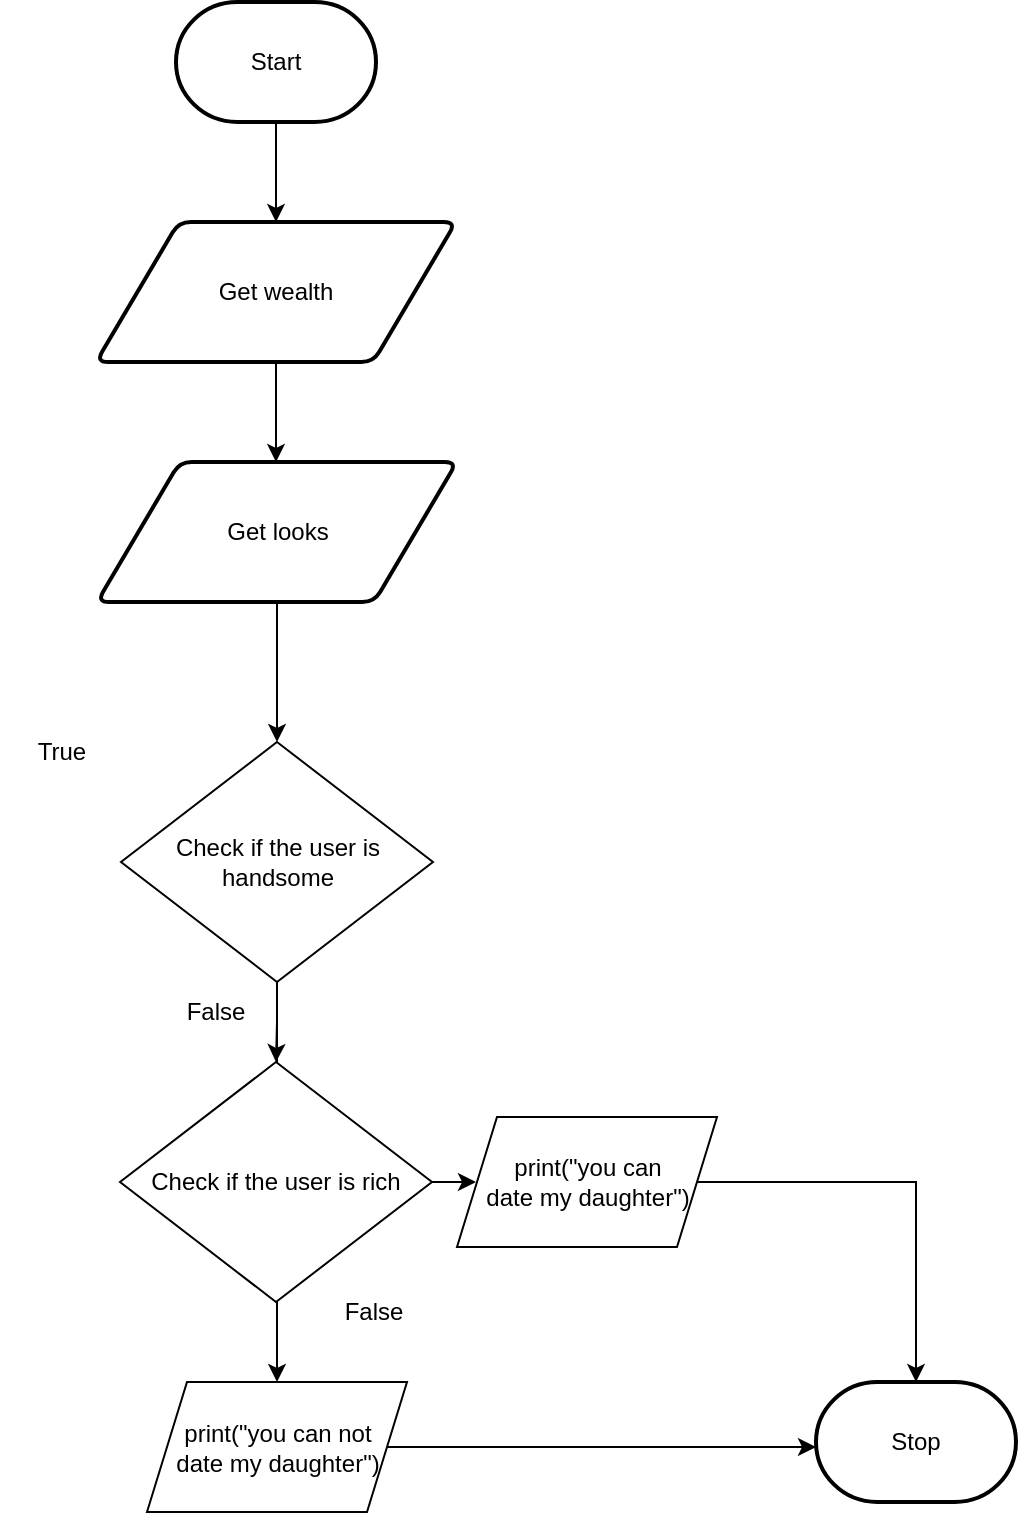 <mxfile>
    <diagram id="pBK1guH4bu_zmOCUXD5L" name="Top Down">
        <mxGraphModel dx="594" dy="561" grid="1" gridSize="10" guides="1" tooltips="1" connect="1" arrows="1" fold="1" page="1" pageScale="1" pageWidth="827" pageHeight="1169" math="0" shadow="0">
            <root>
                <mxCell id="0"/>
                <mxCell id="1" parent="0"/>
                <mxCell id="7" style="edgeStyle=none;html=1;" parent="1" source="2" target="3" edge="1">
                    <mxGeometry relative="1" as="geometry"/>
                </mxCell>
                <mxCell id="2" value="Start" style="strokeWidth=2;html=1;shape=mxgraph.flowchart.terminator;whiteSpace=wrap;" parent="1" vertex="1">
                    <mxGeometry x="370" y="40" width="100" height="60" as="geometry"/>
                </mxCell>
                <mxCell id="8" style="edgeStyle=none;html=1;" parent="1" source="3" edge="1">
                    <mxGeometry relative="1" as="geometry">
                        <mxPoint x="420" y="270" as="targetPoint"/>
                    </mxGeometry>
                </mxCell>
                <mxCell id="3" value="Get wealth" style="shape=parallelogram;html=1;strokeWidth=2;perimeter=parallelogramPerimeter;whiteSpace=wrap;rounded=1;arcSize=12;size=0.23;" parent="1" vertex="1">
                    <mxGeometry x="330" y="150" width="180" height="70" as="geometry"/>
                </mxCell>
                <mxCell id="54" style="edgeStyle=orthogonalEdgeStyle;rounded=0;html=1;" parent="1" source="12" target="53" edge="1">
                    <mxGeometry relative="1" as="geometry"/>
                </mxCell>
                <mxCell id="70" style="edgeStyle=orthogonalEdgeStyle;html=1;rounded=0;" edge="1" parent="1" source="12" target="60">
                    <mxGeometry relative="1" as="geometry"/>
                </mxCell>
                <mxCell id="12" value="Check if the user is handsome" style="rhombus;whiteSpace=wrap;html=1;" parent="1" vertex="1">
                    <mxGeometry x="342.5" y="410" width="156" height="120" as="geometry"/>
                </mxCell>
                <mxCell id="28" value="Stop" style="strokeWidth=2;html=1;shape=mxgraph.flowchart.terminator;whiteSpace=wrap;" parent="1" vertex="1">
                    <mxGeometry x="690" y="730" width="100" height="60" as="geometry"/>
                </mxCell>
                <mxCell id="44" style="edgeStyle=none;html=1;entryX=0.5;entryY=0;entryDx=0;entryDy=0;" parent="1" source="43" target="12" edge="1">
                    <mxGeometry relative="1" as="geometry"/>
                </mxCell>
                <mxCell id="43" value="Get looks" style="shape=parallelogram;html=1;strokeWidth=2;perimeter=parallelogramPerimeter;whiteSpace=wrap;rounded=1;arcSize=12;size=0.23;" parent="1" vertex="1">
                    <mxGeometry x="330.5" y="270" width="180" height="70" as="geometry"/>
                </mxCell>
                <mxCell id="76" style="edgeStyle=orthogonalEdgeStyle;rounded=0;html=1;" edge="1" parent="1" source="53">
                    <mxGeometry relative="1" as="geometry">
                        <mxPoint x="520" y="630" as="targetPoint"/>
                    </mxGeometry>
                </mxCell>
                <mxCell id="53" value="Check if the user is rich" style="rhombus;whiteSpace=wrap;html=1;" parent="1" vertex="1">
                    <mxGeometry x="342" y="570" width="156" height="120" as="geometry"/>
                </mxCell>
                <mxCell id="57" value="False" style="text;html=1;strokeColor=none;fillColor=none;align=center;verticalAlign=middle;whiteSpace=wrap;rounded=0;" parent="1" vertex="1">
                    <mxGeometry x="360" y="530" width="60" height="30" as="geometry"/>
                </mxCell>
                <mxCell id="58" value="True" style="text;html=1;strokeColor=none;fillColor=none;align=center;verticalAlign=middle;whiteSpace=wrap;rounded=0;" parent="1" vertex="1">
                    <mxGeometry x="282.5" y="400" width="60" height="30" as="geometry"/>
                </mxCell>
                <mxCell id="80" style="edgeStyle=orthogonalEdgeStyle;rounded=0;html=1;" edge="1" parent="1" source="60">
                    <mxGeometry relative="1" as="geometry">
                        <mxPoint x="690" y="762.5" as="targetPoint"/>
                    </mxGeometry>
                </mxCell>
                <mxCell id="60" value="print(&quot;you can not&lt;br&gt;date my daughter&quot;)" style="shape=parallelogram;perimeter=parallelogramPerimeter;whiteSpace=wrap;html=1;fixedSize=1;" parent="1" vertex="1">
                    <mxGeometry x="355.5" y="730" width="130" height="65" as="geometry"/>
                </mxCell>
                <mxCell id="63" value="False" style="text;html=1;strokeColor=none;fillColor=none;align=center;verticalAlign=middle;whiteSpace=wrap;rounded=0;" parent="1" vertex="1">
                    <mxGeometry x="438.5" y="680" width="60" height="30" as="geometry"/>
                </mxCell>
                <mxCell id="79" style="edgeStyle=orthogonalEdgeStyle;rounded=0;html=1;entryX=0.5;entryY=0;entryDx=0;entryDy=0;entryPerimeter=0;" edge="1" parent="1" source="75" target="28">
                    <mxGeometry relative="1" as="geometry">
                        <mxPoint x="750" y="630" as="targetPoint"/>
                    </mxGeometry>
                </mxCell>
                <mxCell id="75" value="print(&quot;you can &lt;br&gt;date my daughter&quot;)" style="shape=parallelogram;perimeter=parallelogramPerimeter;whiteSpace=wrap;html=1;fixedSize=1;" vertex="1" parent="1">
                    <mxGeometry x="510.5" y="597.5" width="130" height="65" as="geometry"/>
                </mxCell>
            </root>
        </mxGraphModel>
    </diagram>
</mxfile>